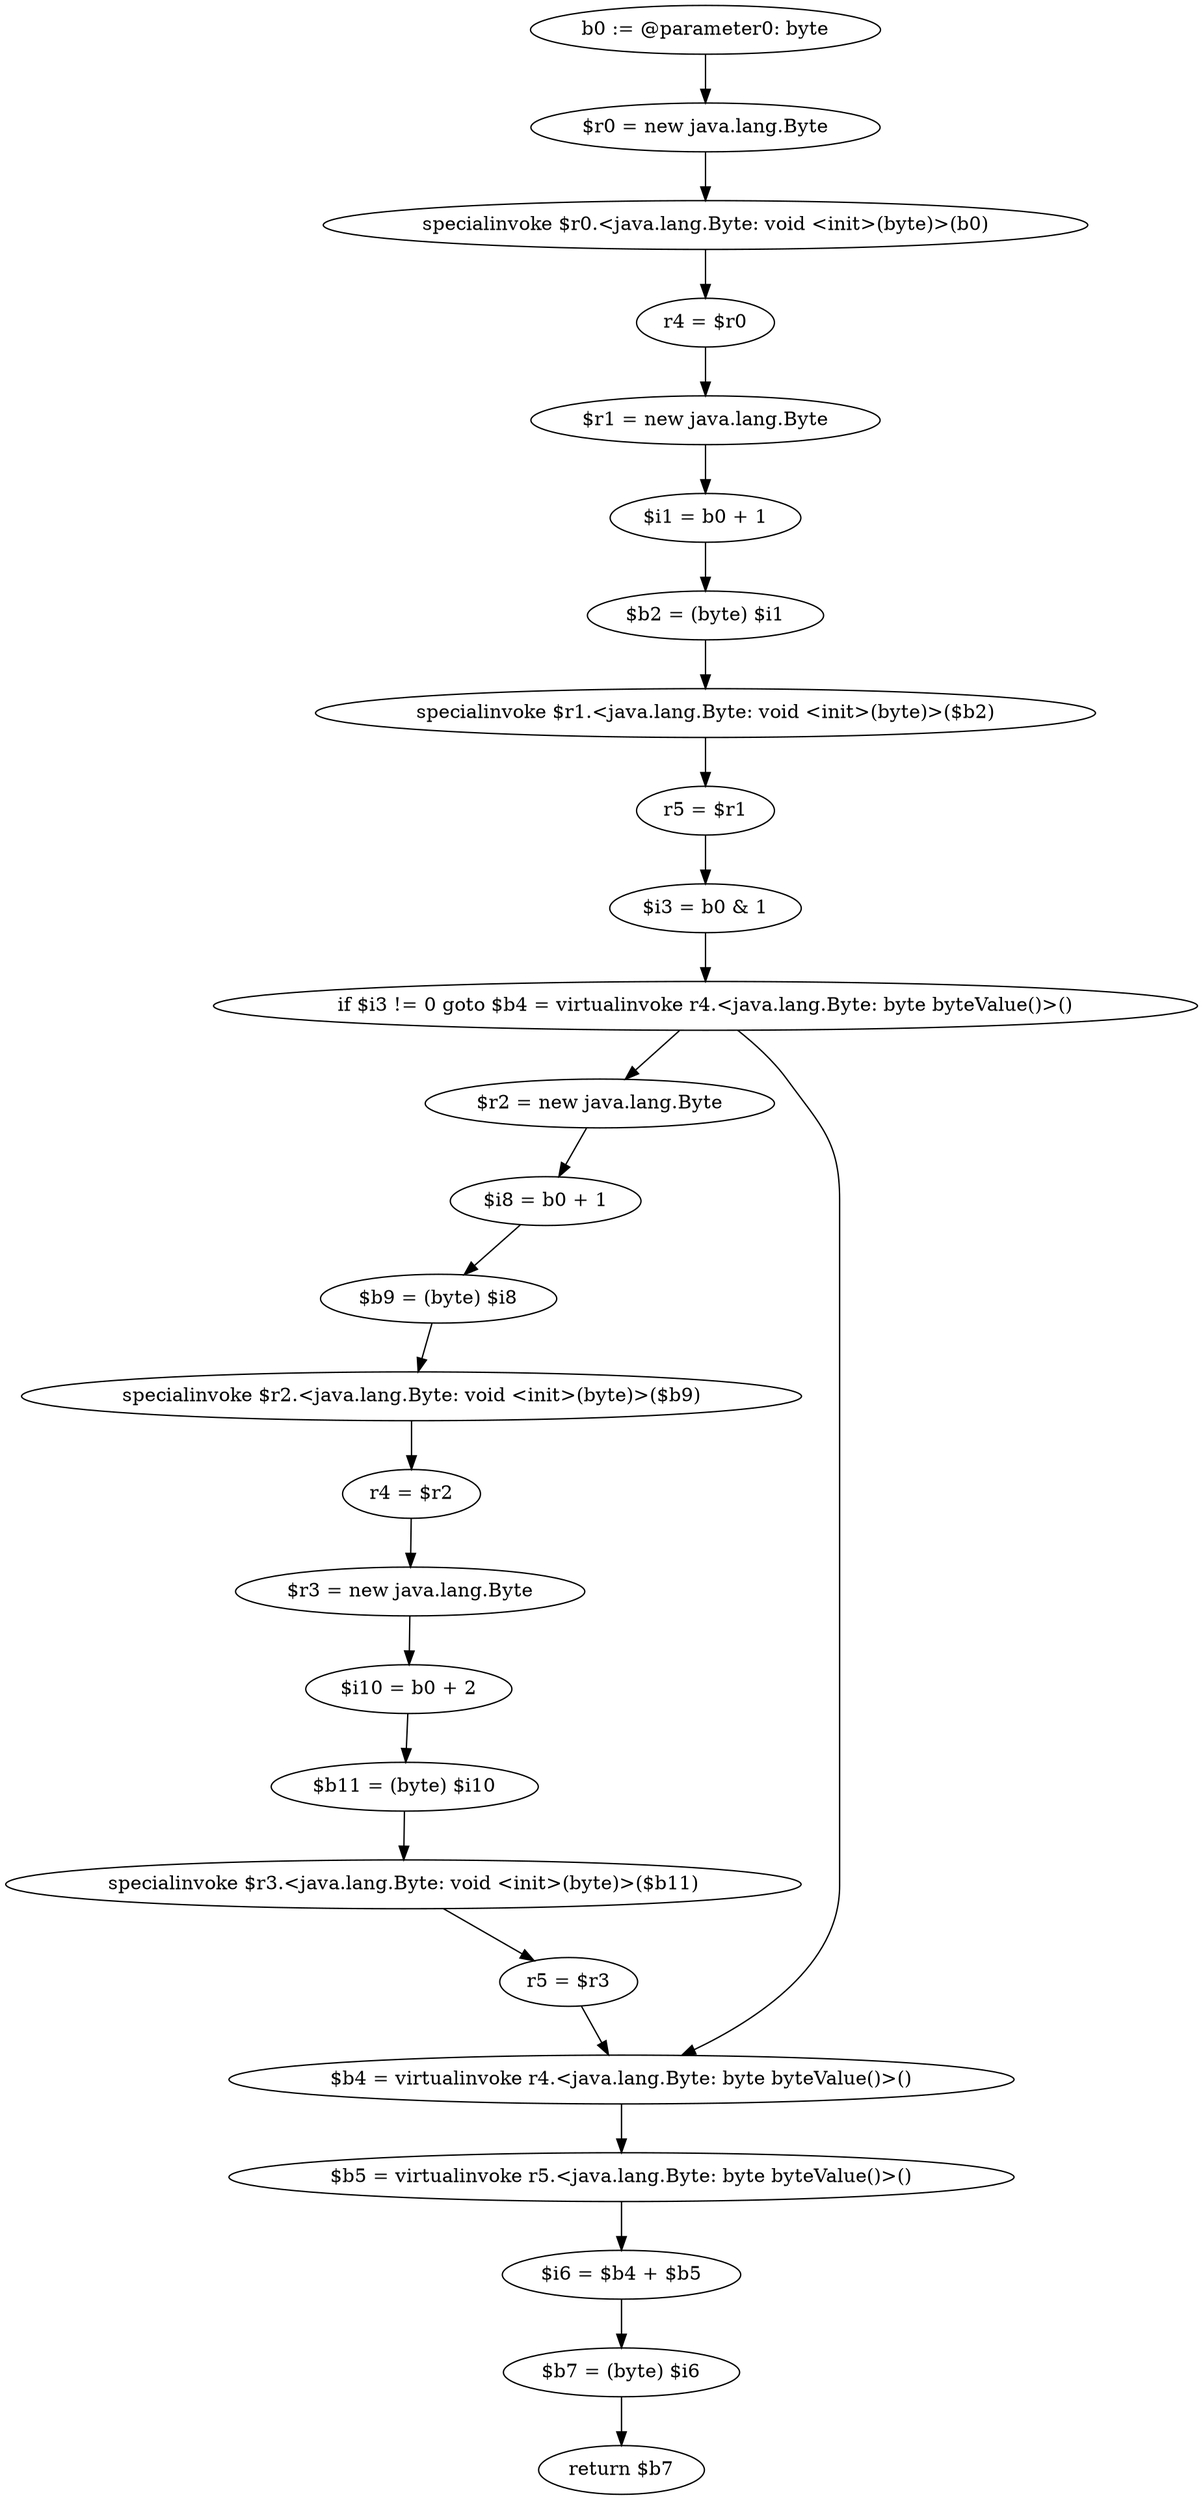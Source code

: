 digraph "unitGraph" {
    "b0 := @parameter0: byte"
    "$r0 = new java.lang.Byte"
    "specialinvoke $r0.<java.lang.Byte: void <init>(byte)>(b0)"
    "r4 = $r0"
    "$r1 = new java.lang.Byte"
    "$i1 = b0 + 1"
    "$b2 = (byte) $i1"
    "specialinvoke $r1.<java.lang.Byte: void <init>(byte)>($b2)"
    "r5 = $r1"
    "$i3 = b0 & 1"
    "if $i3 != 0 goto $b4 = virtualinvoke r4.<java.lang.Byte: byte byteValue()>()"
    "$r2 = new java.lang.Byte"
    "$i8 = b0 + 1"
    "$b9 = (byte) $i8"
    "specialinvoke $r2.<java.lang.Byte: void <init>(byte)>($b9)"
    "r4 = $r2"
    "$r3 = new java.lang.Byte"
    "$i10 = b0 + 2"
    "$b11 = (byte) $i10"
    "specialinvoke $r3.<java.lang.Byte: void <init>(byte)>($b11)"
    "r5 = $r3"
    "$b4 = virtualinvoke r4.<java.lang.Byte: byte byteValue()>()"
    "$b5 = virtualinvoke r5.<java.lang.Byte: byte byteValue()>()"
    "$i6 = $b4 + $b5"
    "$b7 = (byte) $i6"
    "return $b7"
    "b0 := @parameter0: byte"->"$r0 = new java.lang.Byte";
    "$r0 = new java.lang.Byte"->"specialinvoke $r0.<java.lang.Byte: void <init>(byte)>(b0)";
    "specialinvoke $r0.<java.lang.Byte: void <init>(byte)>(b0)"->"r4 = $r0";
    "r4 = $r0"->"$r1 = new java.lang.Byte";
    "$r1 = new java.lang.Byte"->"$i1 = b0 + 1";
    "$i1 = b0 + 1"->"$b2 = (byte) $i1";
    "$b2 = (byte) $i1"->"specialinvoke $r1.<java.lang.Byte: void <init>(byte)>($b2)";
    "specialinvoke $r1.<java.lang.Byte: void <init>(byte)>($b2)"->"r5 = $r1";
    "r5 = $r1"->"$i3 = b0 & 1";
    "$i3 = b0 & 1"->"if $i3 != 0 goto $b4 = virtualinvoke r4.<java.lang.Byte: byte byteValue()>()";
    "if $i3 != 0 goto $b4 = virtualinvoke r4.<java.lang.Byte: byte byteValue()>()"->"$r2 = new java.lang.Byte";
    "if $i3 != 0 goto $b4 = virtualinvoke r4.<java.lang.Byte: byte byteValue()>()"->"$b4 = virtualinvoke r4.<java.lang.Byte: byte byteValue()>()";
    "$r2 = new java.lang.Byte"->"$i8 = b0 + 1";
    "$i8 = b0 + 1"->"$b9 = (byte) $i8";
    "$b9 = (byte) $i8"->"specialinvoke $r2.<java.lang.Byte: void <init>(byte)>($b9)";
    "specialinvoke $r2.<java.lang.Byte: void <init>(byte)>($b9)"->"r4 = $r2";
    "r4 = $r2"->"$r3 = new java.lang.Byte";
    "$r3 = new java.lang.Byte"->"$i10 = b0 + 2";
    "$i10 = b0 + 2"->"$b11 = (byte) $i10";
    "$b11 = (byte) $i10"->"specialinvoke $r3.<java.lang.Byte: void <init>(byte)>($b11)";
    "specialinvoke $r3.<java.lang.Byte: void <init>(byte)>($b11)"->"r5 = $r3";
    "r5 = $r3"->"$b4 = virtualinvoke r4.<java.lang.Byte: byte byteValue()>()";
    "$b4 = virtualinvoke r4.<java.lang.Byte: byte byteValue()>()"->"$b5 = virtualinvoke r5.<java.lang.Byte: byte byteValue()>()";
    "$b5 = virtualinvoke r5.<java.lang.Byte: byte byteValue()>()"->"$i6 = $b4 + $b5";
    "$i6 = $b4 + $b5"->"$b7 = (byte) $i6";
    "$b7 = (byte) $i6"->"return $b7";
}
